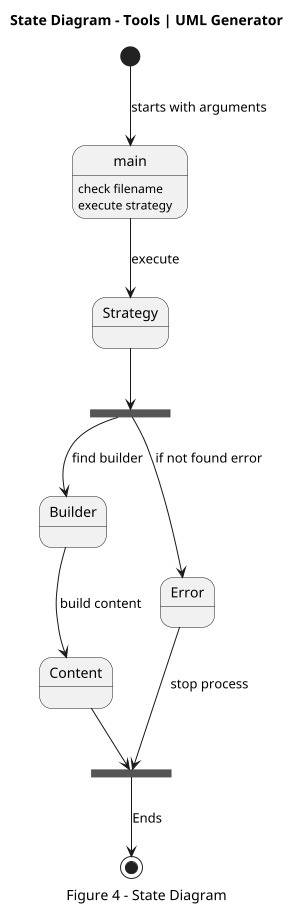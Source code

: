 @startuml

' https://plantuml.com/state-diagram

title State Diagram - Tools | UML Generator
caption "Figure 4 - State Diagram"
scale 300 width

state fork_state <<fork>>
state join_state <<join>>

[*] --> main : starts with arguments
main --> Strategy : execute
main: check filename
main: execute strategy

Strategy --> fork_state
fork_state --> Builder : find builder
fork_state --> Error : if not found error

Error --> join_state : stop process
Builder --> Content: build content
Content --> join_state
join_state --> [*] : Ends

@enduml